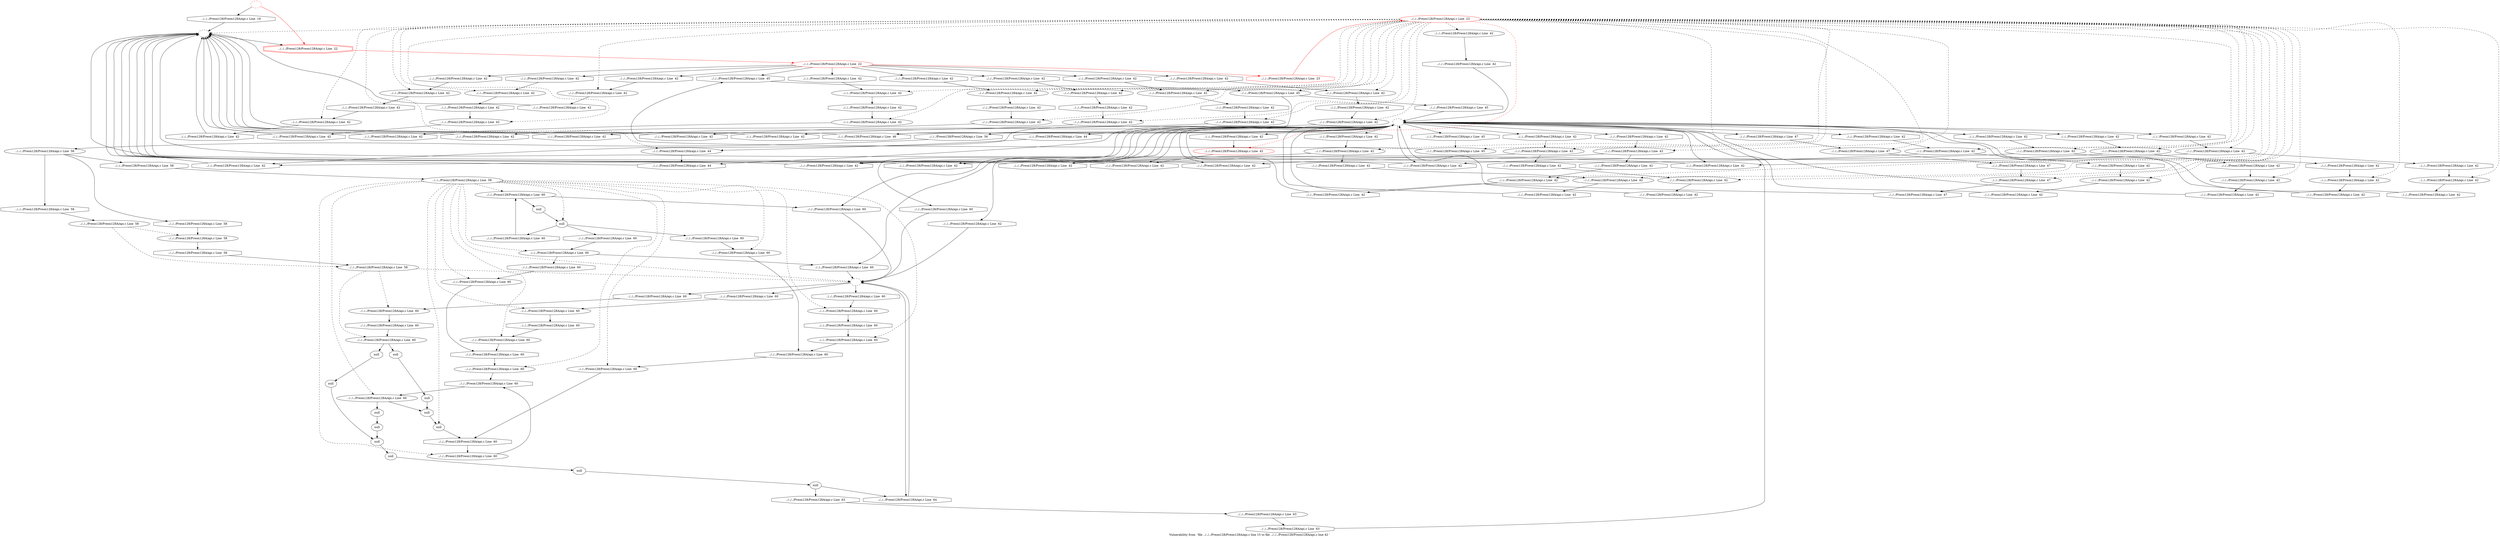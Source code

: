 digraph "Vulnerability from 'file ../../../Preon128/Preon128A/api.c line 15 to file ../../../Preon128/Preon128A/api.c line 42 '  "{
label="Vulnerability from  'file ../../../Preon128/Preon128A/api.c line 15 to file ../../../Preon128/Preon128A/api.c line 42 ' ";
node_994[shape=ellipse,style=solid,label="../../../Preon128/Preon128A/api.c Line  23", color=red]
node_989[shape=ellipse,style=dashed,label=""]
"node_994"->"node_989" [style=dashed]
node_996[shape=ellipse,style=solid,label="../../../Preon128/Preon128A/api.c Line  42"]
"node_994"->"node_996" [style=dashed]
node_1040[shape=ellipse,style=solid,label="../../../Preon128/Preon128A/api.c Line  42"]
"node_994"->"node_1040" [style=dashed]
node_1042[shape=ellipse,style=solid,label="../../../Preon128/Preon128A/api.c Line  42"]
"node_994"->"node_1042" [style=dashed]
node_1044[shape=ellipse,style=solid,label="../../../Preon128/Preon128A/api.c Line  42"]
"node_994"->"node_1044" [style=dashed]
node_1020[shape=ellipse,style=solid,label="../../../Preon128/Preon128A/api.c Line  42"]
"node_994"->"node_1020" [style=dashed]
node_1022[shape=ellipse,style=solid,label="../../../Preon128/Preon128A/api.c Line  42"]
"node_994"->"node_1022" [style=dashed]
node_1075[shape=ellipse,style=solid,label="../../../Preon128/Preon128A/api.c Line  42"]
"node_994"->"node_1075" [style=dashed]
node_1077[shape=ellipse,style=solid,label="../../../Preon128/Preon128A/api.c Line  42"]
"node_994"->"node_1077" [style=dashed]
node_1082[shape=ellipse,style=solid,label="../../../Preon128/Preon128A/api.c Line  44"]
"node_994"->"node_1082" [style=dashed]
node_1071[shape=ellipse,style=solid,label="../../../Preon128/Preon128A/api.c Line  42"]
"node_994"->"node_1071" [style=dashed]
node_1073[shape=ellipse,style=solid,label="../../../Preon128/Preon128A/api.c Line  42"]
"node_994"->"node_1073" [style=dashed]
node_1007[shape=ellipse,style=solid,label="../../../Preon128/Preon128A/api.c Line  42"]
"node_994"->"node_1007" [style=dashed]
node_1009[shape=ellipse,style=solid,label="../../../Preon128/Preon128A/api.c Line  42"]
"node_994"->"node_1009" [style=dashed]
node_1000[shape=ellipse,style=solid,label="../../../Preon128/Preon128A/api.c Line  42"]
"node_994"->"node_1000" [style=dashed]
node_1011[shape=ellipse,style=solid,label="../../../Preon128/Preon128A/api.c Line  42"]
"node_994"->"node_1011" [style=dashed]
node_1091[shape=ellipse,style=solid,label="../../../Preon128/Preon128A/api.c Line  47"]
"node_994"->"node_1091" [style=dashed]
node_1093[shape=ellipse,style=solid,label="../../../Preon128/Preon128A/api.c Line  47"]
"node_994"->"node_1093" [style=dashed]
node_1053[shape=ellipse,style=solid,label="../../../Preon128/Preon128A/api.c Line  42"]
"node_994"->"node_1053" [style=dashed]
node_1055[shape=ellipse,style=solid,label="../../../Preon128/Preon128A/api.c Line  42"]
"node_994"->"node_1055" [style=dashed]
node_1060[shape=ellipse,style=solid,label="../../../Preon128/Preon128A/api.c Line  42"]
"node_994"->"node_1060" [style=dashed]
node_1062[shape=ellipse,style=solid,label="../../../Preon128/Preon128A/api.c Line  42"]
"node_994"->"node_1062" [style=dashed]
node_1064[shape=ellipse,style=solid,label="../../../Preon128/Preon128A/api.c Line  42"]
"node_994"->"node_1064" [style=dashed]
node_1066[shape=ellipse,style=solid,label="../../../Preon128/Preon128A/api.c Line  42"]
"node_994"->"node_1066" [style=dashed]
node_1016[shape=ellipse,style=solid,label="../../../Preon128/Preon128A/api.c Line  42"]
"node_994"->"node_1016" [style=dashed]
node_1018[shape=ellipse,style=solid,label="../../../Preon128/Preon128A/api.c Line  42"]
"node_994"->"node_1018" [style=dashed]
node_998[shape=ellipse,style=solid,label="../../../Preon128/Preon128A/api.c Line  42"]
"node_994"->"node_998" [style=dashed]
node_1005[shape=ellipse,style=solid,label="../../../Preon128/Preon128A/api.c Line  42"]
"node_994"->"node_1005" [style=dashed]
node_1085[shape=ellipse,style=solid,label="../../../Preon128/Preon128A/api.c Line  45"]
"node_994"->"node_1085" [style=dashed]
node_1087[shape=ellipse,style=solid,label="../../../Preon128/Preon128A/api.c Line  45"]
"node_994"->"node_1087" [style=dashed]
node_1034[shape=ellipse,style=solid,label="../../../Preon128/Preon128A/api.c Line  42"]
"node_994"->"node_1034" [style=dashed]
node_1038[shape=ellipse,style=solid,label="../../../Preon128/Preon128A/api.c Line  42"]
"node_994"->"node_1038" [style=dashed]
node_1029[shape=ellipse,style=solid,label="../../../Preon128/Preon128A/api.c Line  42"]
"node_994"->"node_1029" [style=dashed]
node_1032[shape=ellipse,style=solid,label="../../../Preon128/Preon128A/api.c Line  42", color=red]
"node_994"->"node_1032" [color=red, style=dashed]
node_1049[shape=ellipse,style=solid,label="../../../Preon128/Preon128A/api.c Line  42"]
"node_994"->"node_1049" [style=dashed]
node_1051[shape=ellipse,style=solid,label="../../../Preon128/Preon128A/api.c Line  42"]
"node_994"->"node_1051" [style=dashed]
node_1027[shape=ellipse,style=solid,label="../../../Preon128/Preon128A/api.c Line  42"]
"node_994"->"node_1027" [style=dashed]
node_993[shape=doubleoctagon,style=solid,label="../../../Preon128/Preon128A/api.c Line  22", color=red]
node_992[shape=ellipse,style=solid,label="../../../Preon128/Preon128A/api.c Line  22", color=red]
"node_993"->"node_992" [color=red]
node_997[shape=octagon,style=solid,label="../../../Preon128/Preon128A/api.c Line  42"]
"node_992"->"node_997"
node_1072[shape=octagon,style=solid,label="../../../Preon128/Preon128A/api.c Line  42"]
"node_992"->"node_1072"
node_1061[shape=octagon,style=solid,label="../../../Preon128/Preon128A/api.c Line  42"]
"node_992"->"node_1061"
node_1017[shape=octagon,style=solid,label="../../../Preon128/Preon128A/api.c Line  42"]
"node_992"->"node_1017"
node_995[shape=octagon,style=solid,label="../../../Preon128/Preon128A/api.c Line  23", color=red]
"node_992"->"node_995" [color=red]
node_1006[shape=octagon,style=solid,label="../../../Preon128/Preon128A/api.c Line  42"]
"node_992"->"node_1006"
node_1088[shape=octagon,style=solid,label="../../../Preon128/Preon128A/api.c Line  45"]
"node_992"->"node_1088"
node_1039[shape=octagon,style=solid,label="../../../Preon128/Preon128A/api.c Line  42"]
"node_992"->"node_1039"
node_1050[shape=octagon,style=solid,label="../../../Preon128/Preon128A/api.c Line  42"]
"node_992"->"node_1050"
node_1028[shape=octagon,style=solid,label="../../../Preon128/Preon128A/api.c Line  42"]
"node_992"->"node_1028"
node_991[shape=ellipse,style=dashed,label="", color=red]
"node_991"->"node_993" [color=red]
node_990[shape=octagon,style=solid,label="../../../Preon128/Preon128A/api.c Line  19"]
"node_991"->"node_990"
"node_990"->"node_989"
"node_989"->"node_993"
node_988[shape=ellipse,style=dashed,label=""]
node_1043[shape=octagon,style=solid,label="../../../Preon128/Preon128A/api.c Line  42"]
"node_988"->"node_1043"
node_1021[shape=octagon,style=solid,label="../../../Preon128/Preon128A/api.c Line  42"]
"node_988"->"node_1021"
node_1076[shape=octagon,style=solid,label="../../../Preon128/Preon128A/api.c Line  42"]
"node_988"->"node_1076"
node_1080[shape=octagon,style=solid,label="../../../Preon128/Preon128A/api.c Line  42"]
"node_988"->"node_1080"
node_1069[shape=octagon,style=solid,label="../../../Preon128/Preon128A/api.c Line  42"]
"node_988"->"node_1069"
node_1010[shape=octagon,style=solid,label="../../../Preon128/Preon128A/api.c Line  42"]
"node_988"->"node_1010"
node_1125[shape=octagon,style=solid,label="../../../Preon128/Preon128A/api.c Line  60"]
"node_988"->"node_1125"
node_1142[shape=octagon,style=solid,label="../../../Preon128/Preon128A/api.c Line  60"]
"node_988"->"node_1142"
node_1151[shape=octagon,style=solid,label="../../../Preon128/Preon128A/api.c Line  62"]
"node_988"->"node_1151"
node_1014[shape=octagon,style=solid,label="../../../Preon128/Preon128A/api.c Line  42"]
"node_988"->"node_1014"
node_1092[shape=octagon,style=solid,label="../../../Preon128/Preon128A/api.c Line  47"]
"node_988"->"node_1092"
node_1096[shape=octagon,style=solid,label="../../../Preon128/Preon128A/api.c Line  56"]
"node_988"->"node_1096"
node_1054[shape=octagon,style=solid,label="../../../Preon128/Preon128A/api.c Line  42"]
"node_988"->"node_1054"
node_1058[shape=octagon,style=solid,label="../../../Preon128/Preon128A/api.c Line  42"]
"node_988"->"node_1058"
node_1065[shape=octagon,style=solid,label="../../../Preon128/Preon128A/api.c Line  42"]
"node_988"->"node_1065"
node_999[shape=octagon,style=solid,label="../../../Preon128/Preon128A/api.c Line  42"]
"node_988"->"node_999"
node_1083[shape=octagon,style=solid,label="../../../Preon128/Preon128A/api.c Line  44"]
"node_988"->"node_1083"
node_1084[shape=octagon,style=solid,label="../../../Preon128/Preon128A/api.c Line  44"]
"node_988"->"node_1084"
node_1086[shape=octagon,style=solid,label="../../../Preon128/Preon128A/api.c Line  45"]
"node_988"->"node_1086"
node_1090[shape=octagon,style=solid,label="../../../Preon128/Preon128A/api.c Line  46"]
"node_988"->"node_1090"
node_1003[shape=octagon,style=solid,label="../../../Preon128/Preon128A/api.c Line  42"]
"node_988"->"node_1003"
node_1036[shape=octagon,style=solid,label="../../../Preon128/Preon128A/api.c Line  42"]
"node_988"->"node_1036"
node_1033[shape=octagon,style=solid,label="../../../Preon128/Preon128A/api.c Line  42"]
"node_988"->"node_1033"
node_1047[shape=octagon,style=solid,label="../../../Preon128/Preon128A/api.c Line  42"]
"node_988"->"node_1047"
node_1025[shape=octagon,style=solid,label="../../../Preon128/Preon128A/api.c Line  42"]
"node_988"->"node_1025"
node_1104[shape=octagon,style=solid,label="../../../Preon128/Preon128A/api.c Line  60"]
"node_988"->"node_1104"
node_1004[shape=octagon,style=solid,label="../../../Preon128/Preon128A/api.c Line  42"]
"node_996"->"node_1004"
"node_997"->"node_996"
node_1048[shape=octagon,style=solid,label="../../../Preon128/Preon128A/api.c Line  42"]
"node_1040"->"node_1048"
node_1041[shape=octagon,style=solid,label="../../../Preon128/Preon128A/api.c Line  42"]
"node_1041"->"node_1040"
node_1045[shape=octagon,style=solid,label="../../../Preon128/Preon128A/api.c Line  42"]
"node_1042"->"node_1045"
"node_1042"->"node_1047"
"node_1043"->"node_1042"
node_1046[shape=octagon,style=solid,label="../../../Preon128/Preon128A/api.c Line  42"]
"node_1044"->"node_1046"
"node_1045"->"node_1044"
node_1019[shape=octagon,style=solid,label="../../../Preon128/Preon128A/api.c Line  42"]
"node_1019"->"node_1018"
node_1023[shape=octagon,style=solid,label="../../../Preon128/Preon128A/api.c Line  42"]
"node_1020"->"node_1023"
"node_1020"->"node_1025"
"node_1021"->"node_1020"
node_1024[shape=octagon,style=solid,label="../../../Preon128/Preon128A/api.c Line  42"]
"node_1022"->"node_1024"
"node_1023"->"node_1022"
node_1078[shape=octagon,style=solid,label="../../../Preon128/Preon128A/api.c Line  42"]
"node_1075"->"node_1078"
"node_1075"->"node_1080"
"node_1076"->"node_1075"
node_1079[shape=octagon,style=solid,label="../../../Preon128/Preon128A/api.c Line  42"]
"node_1077"->"node_1079"
"node_1078"->"node_1077"
"node_1079"->"node_988"
"node_1080"->"node_989"
node_1081[shape=octagon,style=solid,label="../../../Preon128/Preon128A/api.c Line  42"]
"node_1081"->"node_989"
"node_1082"->"node_1084"
node_1067[shape=octagon,style=solid,label="../../../Preon128/Preon128A/api.c Line  42"]
"node_1067"->"node_1066"
node_1068[shape=octagon,style=solid,label="../../../Preon128/Preon128A/api.c Line  42"]
"node_1068"->"node_988"
"node_1069"->"node_989"
node_1070[shape=octagon,style=solid,label="../../../Preon128/Preon128A/api.c Line  42"]
"node_1070"->"node_989"
node_1074[shape=octagon,style=solid,label="../../../Preon128/Preon128A/api.c Line  42"]
"node_1071"->"node_1074"
"node_1072"->"node_1071"
"node_1073"->"node_1081"
"node_1074"->"node_1073"
node_1015[shape=octagon,style=solid,label="../../../Preon128/Preon128A/api.c Line  42"]
"node_1007"->"node_1015"
node_1008[shape=octagon,style=solid,label="../../../Preon128/Preon128A/api.c Line  42"]
"node_1008"->"node_1007"
node_1012[shape=octagon,style=solid,label="../../../Preon128/Preon128A/api.c Line  42"]
"node_1009"->"node_1012"
"node_1009"->"node_1014"
"node_1010"->"node_1009"
node_1002[shape=octagon,style=solid,label="../../../Preon128/Preon128A/api.c Line  42"]
"node_1000"->"node_1002"
node_1001[shape=octagon,style=solid,label="../../../Preon128/Preon128A/api.c Line  42"]
"node_1001"->"node_1000"
node_1119[shape=ellipse,style=solid,label="../../../Preon128/Preon128A/api.c Line  60"]
node_1118[shape=octagon,style=solid,label="../../../Preon128/Preon128A/api.c Line  60"]
"node_1119"->"node_1118"
node_1120[shape=octagon,style=solid,label="../../../Preon128/Preon128A/api.c Line  60"]
"node_1120"->"node_1119"
node_1121[shape=ellipse,style=solid,label="../../../Preon128/Preon128A/api.c Line  60"]
"node_1121"->"node_1120"
node_1122[shape=octagon,style=solid,label="../../../Preon128/Preon128A/api.c Line  60"]
"node_1122"->"node_1121"
node_1123[shape=ellipse,style=solid,label="../../../Preon128/Preon128A/api.c Line  60"]
"node_1123"->"node_1122"
node_1124[shape=octagon,style=solid,label="../../../Preon128/Preon128A/api.c Line  60"]
"node_1124"->"node_1123"
node_1103[shape=ellipse,style=dashed,label=""]
"node_1125"->"node_1103"
node_1126[shape=ellipse,style=solid,label="../../../Preon128/Preon128A/api.c Line  60"]
"node_1126"->"node_1125"
node_1129[shape=octagon,style=solid,label="null"]
"node_1126"->"node_1129"
node_1127[shape=octagon,style=solid,label="../../../Preon128/Preon128A/api.c Line  60"]
"node_1127"->"node_1126"
node_1128[shape=ellipse,style=solid,label="null"]
"node_1128"->"node_1127"
node_1144[shape=octagon,style=solid,label="../../../Preon128/Preon128A/api.c Line  60"]
"node_1128"->"node_1144"
node_1133[shape=octagon,style=solid,label="../../../Preon128/Preon128A/api.c Line  60"]
"node_1128"->"node_1133"
"node_1129"->"node_1128"
node_1141[shape=octagon,style=solid,label="../../../Preon128/Preon128A/api.c Line  60"]
node_1140[shape=ellipse,style=solid,label="../../../Preon128/Preon128A/api.c Line  60"]
"node_1141"->"node_1140"
"node_1142"->"node_1103"
node_1143[shape=ellipse,style=solid,label="../../../Preon128/Preon128A/api.c Line  60"]
node_1137[shape=octagon,style=solid,label="../../../Preon128/Preon128A/api.c Line  60"]
"node_1143"->"node_1137"
"node_1144"->"node_1143"
node_1145[shape=ellipse,style=solid,label="null"]
node_1135[shape=octagon,style=solid,label="../../../Preon128/Preon128A/api.c Line  60"]
"node_1145"->"node_1135"
node_1146[shape=octagon,style=solid,label="null"]
"node_1146"->"node_1145"
node_1147[shape=ellipse,style=solid,label="null"]
node_1150[shape=octagon,style=solid,label="null"]
"node_1147"->"node_1150"
node_1148[shape=octagon,style=solid,label="null"]
"node_1148"->"node_1147"
node_1149[shape=ellipse,style=solid,label="null"]
node_1153[shape=octagon,style=solid,label="../../../Preon128/Preon128A/api.c Line  63"]
"node_1149"->"node_1153"
node_1155[shape=octagon,style=solid,label="../../../Preon128/Preon128A/api.c Line  64"]
"node_1149"->"node_1155"
"node_1150"->"node_1149"
"node_1151"->"node_1103"
node_1152[shape=ellipse,style=solid,label="../../../Preon128/Preon128A/api.c Line  63"]
node_1154[shape=octagon,style=solid,label="../../../Preon128/Preon128A/api.c Line  63"]
"node_1152"->"node_1154"
node_1130[shape=ellipse,style=solid,label="../../../Preon128/Preon128A/api.c Line  60"]
"node_1130"->"node_1120"
node_1131[shape=octagon,style=solid,label="../../../Preon128/Preon128A/api.c Line  60"]
"node_1131"->"node_1130"
node_1132[shape=ellipse,style=solid,label="../../../Preon128/Preon128A/api.c Line  60"]
"node_1132"->"node_1142"
"node_1132"->"node_1131"
"node_1133"->"node_1132"
node_1134[shape=ellipse,style=solid,label="../../../Preon128/Preon128A/api.c Line  60"]
"node_1134"->"node_1118"
"node_1135"->"node_1134"
node_1136[shape=ellipse,style=solid,label="../../../Preon128/Preon128A/api.c Line  60"]
"node_1136"->"node_1135"
"node_1137"->"node_1136"
node_1138[shape=ellipse,style=solid,label="../../../Preon128/Preon128A/api.c Line  60"]
"node_1138"->"node_1137"
node_1139[shape=octagon,style=solid,label="../../../Preon128/Preon128A/api.c Line  60"]
"node_1139"->"node_1138"
"node_1140"->"node_1139"
node_1013[shape=octagon,style=solid,label="../../../Preon128/Preon128A/api.c Line  42"]
"node_1011"->"node_1013"
"node_1012"->"node_1011"
"node_1013"->"node_988"
"node_1014"->"node_989"
node_1094[shape=octagon,style=solid,label="../../../Preon128/Preon128A/api.c Line  47"]
"node_1091"->"node_1094"
"node_1092"->"node_1091"
node_1031[shape=octagon,style=solid,label="../../../Preon128/Preon128A/api.c Line  47"]
"node_1093"->"node_1031"
"node_1094"->"node_1093"
node_1095[shape=ellipse,style=solid,label="../../../Preon128/Preon128A/api.c Line  56"]
node_1098[shape=octagon,style=solid,label="../../../Preon128/Preon128A/api.c Line  58"]
"node_1095"->"node_1098"
node_1114[shape=octagon,style=solid,label="../../../Preon128/Preon128A/api.c Line  58"]
"node_1095"->"node_1114"
node_1100[shape=octagon,style=solid,label="../../../Preon128/Preon128A/api.c Line  58"]
"node_1095"->"node_1100"
"node_1096"->"node_1095"
node_1097[shape=ellipse,style=solid,label="../../../Preon128/Preon128A/api.c Line  58"]
node_1099[shape=ellipse,style=solid,label="../../../Preon128/Preon128A/api.c Line  58"]
"node_1097"->"node_1099" [style=dashed]
node_1101[shape=ellipse,style=solid,label="../../../Preon128/Preon128A/api.c Line  58"]
"node_1097"->"node_1101" [style=dashed]
"node_1098"->"node_1097"
node_1102[shape=octagon,style=solid,label="../../../Preon128/Preon128A/api.c Line  58"]
"node_1099"->"node_1102"
node_1056[shape=octagon,style=solid,label="../../../Preon128/Preon128A/api.c Line  42"]
"node_1053"->"node_1056"
"node_1053"->"node_1058"
"node_1054"->"node_1053"
node_1057[shape=octagon,style=solid,label="../../../Preon128/Preon128A/api.c Line  42"]
"node_1055"->"node_1057"
"node_1056"->"node_1055"
"node_1057"->"node_988"
"node_1058"->"node_989"
node_1059[shape=octagon,style=solid,label="../../../Preon128/Preon128A/api.c Line  42"]
"node_1059"->"node_989"
node_1063[shape=octagon,style=solid,label="../../../Preon128/Preon128A/api.c Line  42"]
"node_1060"->"node_1063"
"node_1061"->"node_1060"
"node_1062"->"node_1070"
"node_1063"->"node_1062"
"node_1064"->"node_1067"
"node_1064"->"node_1069"
"node_1065"->"node_1064"
"node_1066"->"node_1068"
"node_1015"->"node_989"
"node_1016"->"node_1019"
"node_1017"->"node_1016"
node_1026[shape=octagon,style=solid,label="../../../Preon128/Preon128A/api.c Line  42"]
"node_1018"->"node_1026"
"node_995"->"node_994" [color=red]
"node_998"->"node_1001"
"node_998"->"node_1003"
"node_999"->"node_998"
"node_1004"->"node_989"
"node_1005"->"node_1008"
"node_1006"->"node_1005"
"node_1083"->"node_1082"
"node_1084"->"node_989"
"node_1085"->"node_1088"
"node_1086"->"node_1085"
node_1089[shape=octagon,style=solid,label="../../../Preon128/Preon128A/api.c Line  45"]
"node_1087"->"node_1089"
"node_1087"->"node_1090"
"node_1088"->"node_1087"
"node_1089"->"node_988"
"node_1090"->"node_989"
"node_1002"->"node_988"
"node_1003"->"node_989"
"node_1153"->"node_1152"
"node_1154"->"node_988"
"node_1155"->"node_1103"
node_1035[shape=octagon,style=solid,label="../../../Preon128/Preon128A/api.c Line  42"]
"node_1034"->"node_1035"
"node_1035"->"node_988"
"node_1036"->"node_989"
node_1037[shape=octagon,style=solid,label="../../../Preon128/Preon128A/api.c Line  42"]
"node_1037"->"node_989"
"node_1038"->"node_1041"
"node_1039"->"node_1038"
node_1109[shape=ellipse,style=solid,label="null"]
"node_1109"->"node_1148"
node_1110[shape=octagon,style=solid,label="null"]
"node_1110"->"node_1109"
node_1111[shape=ellipse,style=solid,label="null"]
"node_1111"->"node_1146"
node_1112[shape=octagon,style=solid,label="null"]
"node_1112"->"node_1111"
node_1113[shape=ellipse,style=solid,label="../../../Preon128/Preon128A/api.c Line  58"]
"node_1113"->"node_1119" [style=dashed]
"node_1113"->"node_1121" [style=dashed]
"node_1113"->"node_1123" [style=dashed]
"node_1113"->"node_1126" [style=dashed]
"node_1113"->"node_1128" [style=dashed]
"node_1113"->"node_1143" [style=dashed]
"node_1113"->"node_1145" [style=dashed]
"node_1113"->"node_1130" [style=dashed]
"node_1113"->"node_1132" [style=dashed]
"node_1113"->"node_1134" [style=dashed]
"node_1113"->"node_1136" [style=dashed]
"node_1113"->"node_1138" [style=dashed]
"node_1113"->"node_1140" [style=dashed]
node_1117[shape=ellipse,style=solid,label="../../../Preon128/Preon128A/api.c Line  60"]
"node_1113"->"node_1117" [style=dashed]
"node_1113"->"node_1103" [style=dashed]
"node_1114"->"node_1113"
node_1115[shape=ellipse,style=solid,label="null"]
"node_1115"->"node_1148"
node_1116[shape=octagon,style=solid,label="null"]
"node_1116"->"node_1115"
"node_1117"->"node_1146"
"node_1117"->"node_1116"
"node_1118"->"node_1117"
"node_1029"->"node_1037"
node_1030[shape=octagon,style=solid,label="../../../Preon128/Preon128A/api.c Line  42"]
"node_1030"->"node_1029"
"node_1031"->"node_988"
"node_1032"->"node_1036"
"node_1033"->"node_1032"
"node_1046"->"node_988"
"node_1047"->"node_989"
"node_1048"->"node_989"
node_1052[shape=octagon,style=solid,label="../../../Preon128/Preon128A/api.c Line  42"]
"node_1049"->"node_1052"
"node_1050"->"node_1049"
"node_1051"->"node_1059"
"node_1052"->"node_1051"
"node_1024"->"node_988"
"node_1025"->"node_989"
"node_1026"->"node_989"
"node_1027"->"node_1030"
"node_1028"->"node_1027"
"node_1100"->"node_1099"
"node_1101"->"node_1103" [style=dashed]
node_1105[shape=ellipse,style=solid,label="../../../Preon128/Preon128A/api.c Line  60"]
"node_1101"->"node_1105" [style=dashed]
node_1107[shape=ellipse,style=solid,label="../../../Preon128/Preon128A/api.c Line  60"]
"node_1101"->"node_1107" [style=dashed]
"node_1102"->"node_1101"
"node_1103"->"node_1124"
"node_1103"->"node_1141"
"node_1103"->"node_1155"
node_1106[shape=octagon,style=solid,label="../../../Preon128/Preon128A/api.c Line  60"]
"node_1103"->"node_1106"
"node_1104"->"node_1103"
node_1108[shape=octagon,style=solid,label="../../../Preon128/Preon128A/api.c Line  60"]
"node_1105"->"node_1108"
"node_1106"->"node_1105"
"node_1107"->"node_1110"
"node_1107"->"node_1112"
"node_1108"->"node_1107"
}

